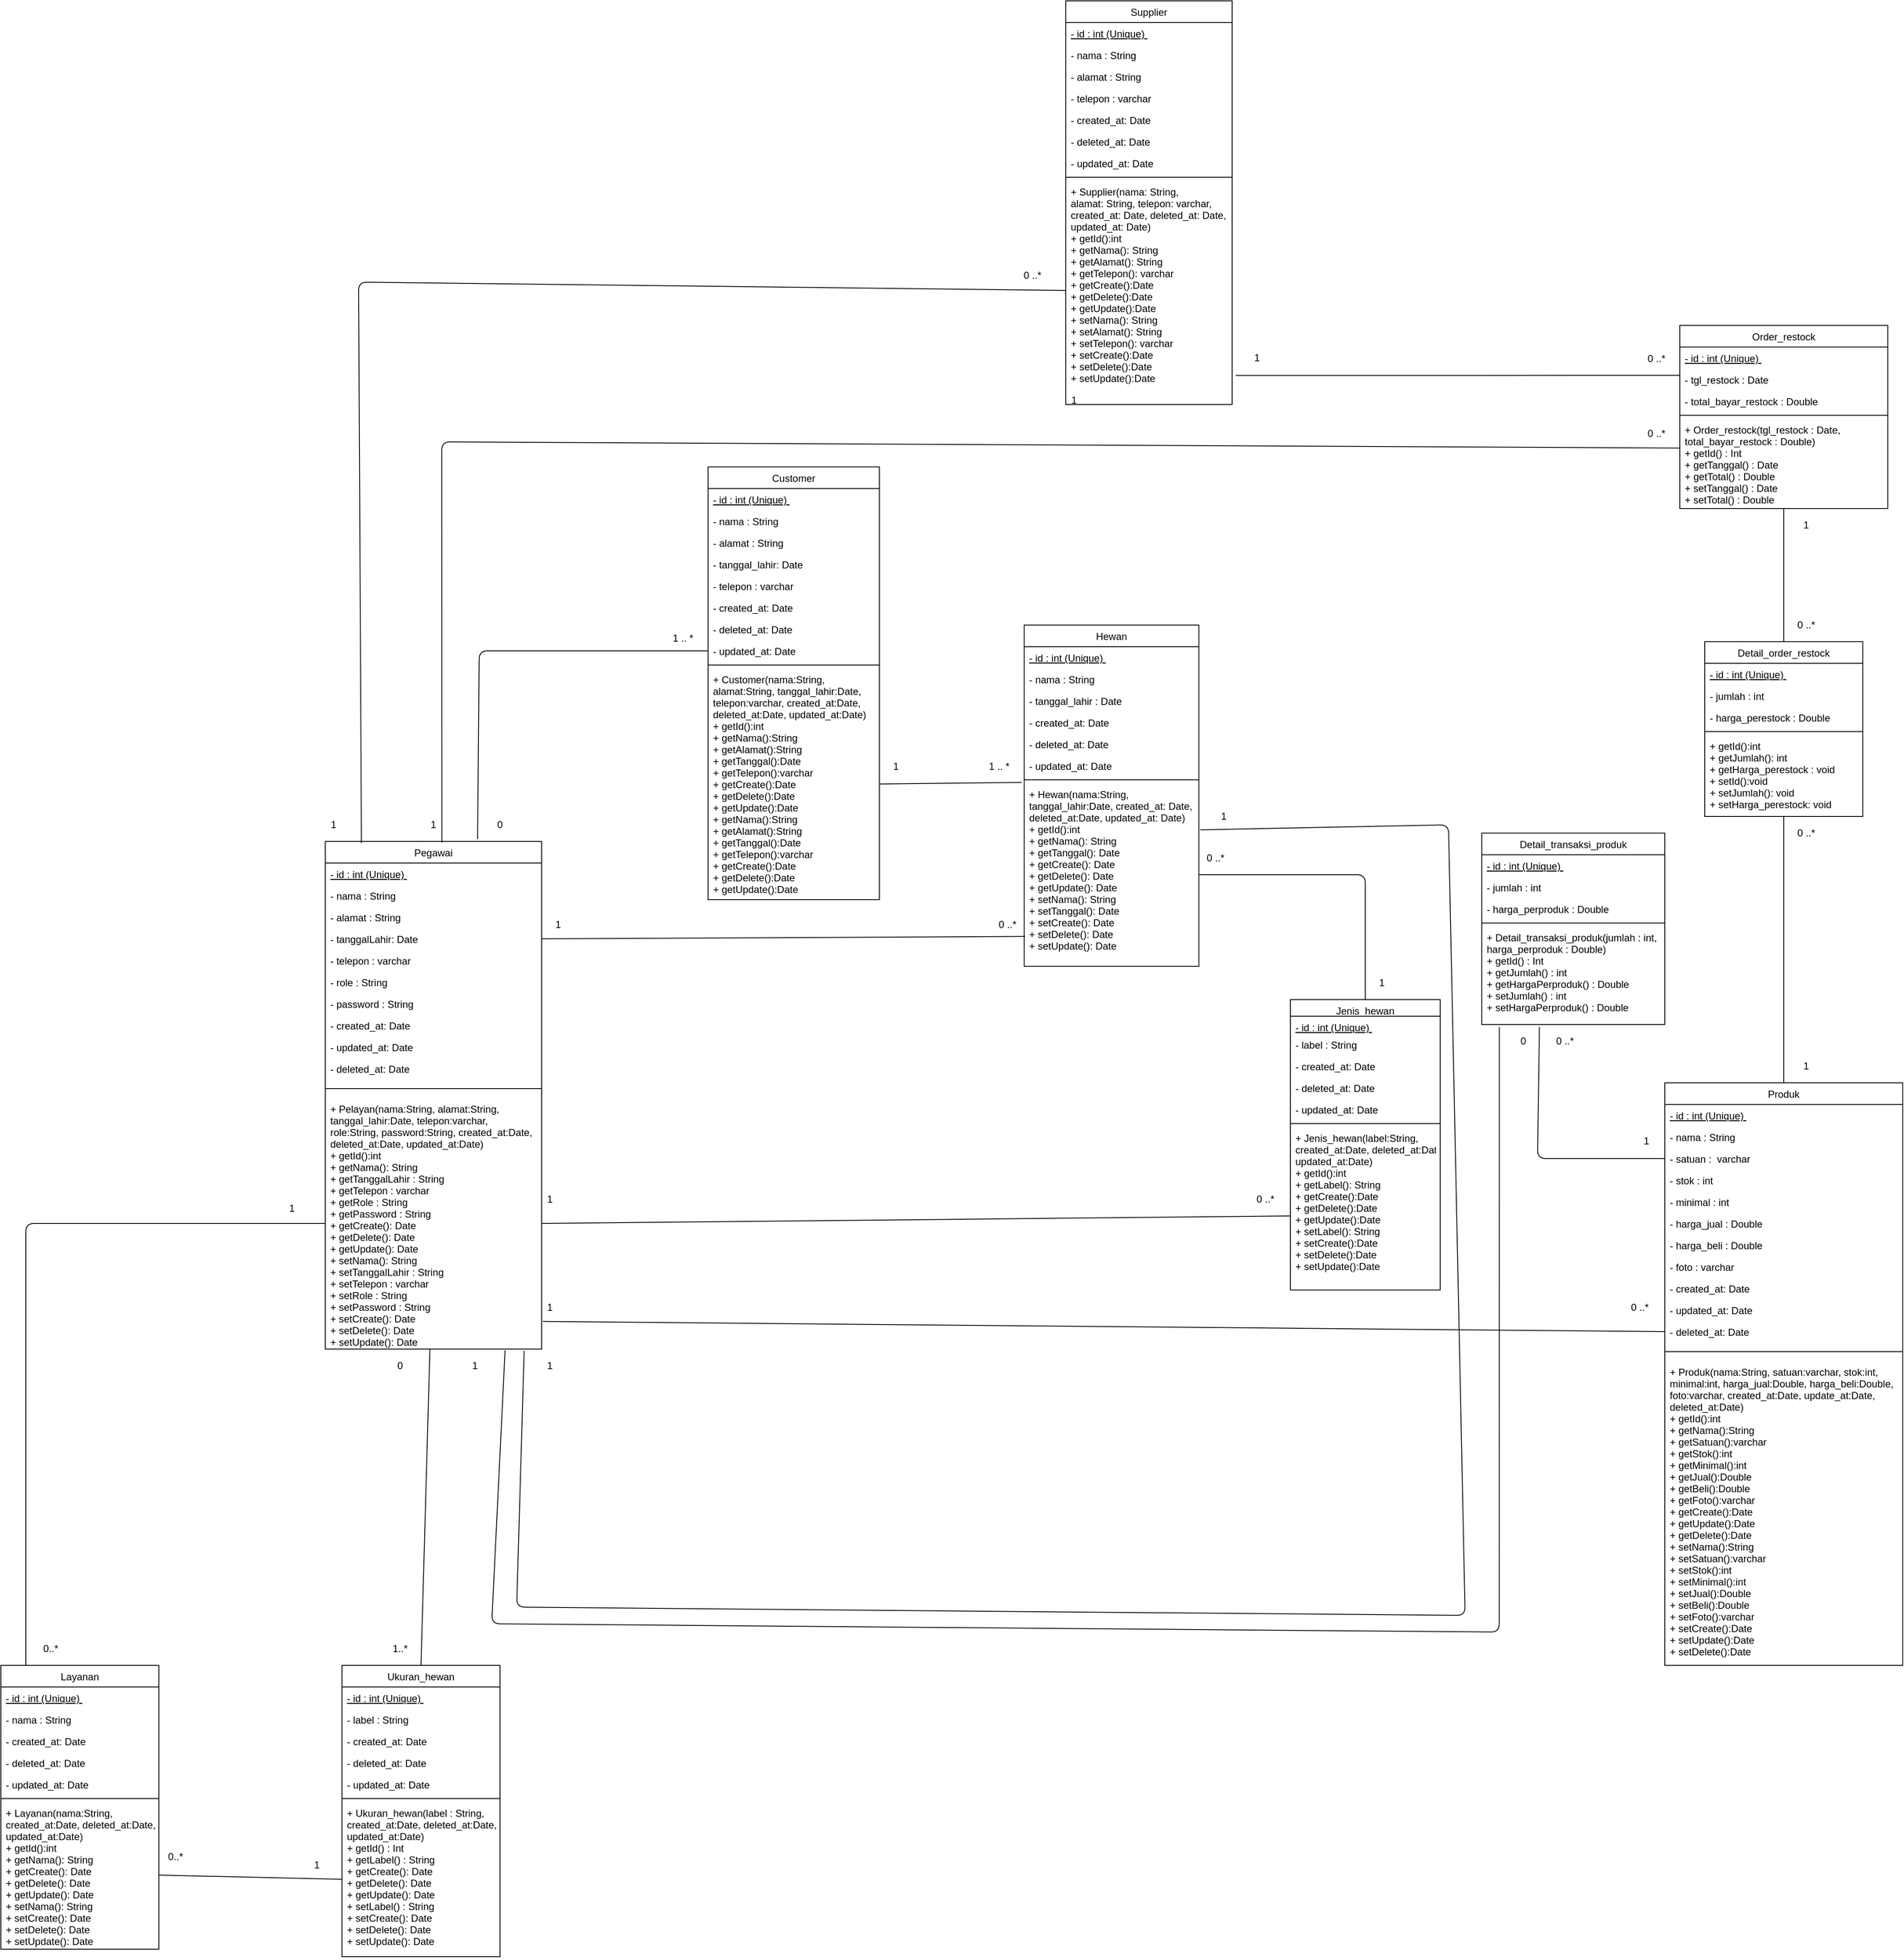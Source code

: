 <mxfile version="12.7.6" type="github">
  <diagram id="C5RBs43oDa-KdzZeNtuy" name="Page-1">
    <mxGraphModel dx="898" dy="1714" grid="1" gridSize="10" guides="1" tooltips="1" connect="1" arrows="1" fold="1" page="1" pageScale="1" pageWidth="827" pageHeight="1169" math="0" shadow="0">
      <root>
        <mxCell id="WIyWlLk6GJQsqaUBKTNV-0" />
        <mxCell id="WIyWlLk6GJQsqaUBKTNV-1" parent="WIyWlLk6GJQsqaUBKTNV-0" />
        <mxCell id="zkfFHV4jXpPFQw0GAbJ--0" value="Pegawai&#xa;" style="swimlane;fontStyle=0;align=center;verticalAlign=top;childLayout=stackLayout;horizontal=1;startSize=26;horizontalStack=0;resizeParent=1;resizeLast=0;collapsible=1;marginBottom=0;rounded=0;shadow=0;strokeWidth=1;" parent="WIyWlLk6GJQsqaUBKTNV-1" vertex="1">
          <mxGeometry x="480" y="710" width="260" height="610" as="geometry">
            <mxRectangle x="230" y="140" width="160" height="26" as="alternateBounds" />
          </mxGeometry>
        </mxCell>
        <mxCell id="zkfFHV4jXpPFQw0GAbJ--1" value="- id : int (Unique) " style="text;align=left;verticalAlign=top;spacingLeft=4;spacingRight=4;overflow=hidden;rotatable=0;points=[[0,0.5],[1,0.5]];portConstraint=eastwest;fontStyle=4" parent="zkfFHV4jXpPFQw0GAbJ--0" vertex="1">
          <mxGeometry y="26" width="260" height="26" as="geometry" />
        </mxCell>
        <mxCell id="zkfFHV4jXpPFQw0GAbJ--2" value="- nama : String" style="text;align=left;verticalAlign=top;spacingLeft=4;spacingRight=4;overflow=hidden;rotatable=0;points=[[0,0.5],[1,0.5]];portConstraint=eastwest;rounded=0;shadow=0;html=0;" parent="zkfFHV4jXpPFQw0GAbJ--0" vertex="1">
          <mxGeometry y="52" width="260" height="26" as="geometry" />
        </mxCell>
        <mxCell id="zkfFHV4jXpPFQw0GAbJ--3" value="- alamat : String" style="text;align=left;verticalAlign=top;spacingLeft=4;spacingRight=4;overflow=hidden;rotatable=0;points=[[0,0.5],[1,0.5]];portConstraint=eastwest;rounded=0;shadow=0;html=0;" parent="zkfFHV4jXpPFQw0GAbJ--0" vertex="1">
          <mxGeometry y="78" width="260" height="26" as="geometry" />
        </mxCell>
        <mxCell id="E099SmxBWCzWfYdkTZZY-13" value="- tanggalLahir: Date" style="text;align=left;verticalAlign=top;spacingLeft=4;spacingRight=4;overflow=hidden;rotatable=0;points=[[0,0.5],[1,0.5]];portConstraint=eastwest;rounded=0;shadow=0;html=0;" parent="zkfFHV4jXpPFQw0GAbJ--0" vertex="1">
          <mxGeometry y="104" width="260" height="26" as="geometry" />
        </mxCell>
        <mxCell id="SB3SQa9H5zxWh-txAYdT-1" value="- telepon : varchar" style="text;align=left;verticalAlign=top;spacingLeft=4;spacingRight=4;overflow=hidden;rotatable=0;points=[[0,0.5],[1,0.5]];portConstraint=eastwest;rounded=0;shadow=0;html=0;" parent="zkfFHV4jXpPFQw0GAbJ--0" vertex="1">
          <mxGeometry y="130" width="260" height="26" as="geometry" />
        </mxCell>
        <mxCell id="E099SmxBWCzWfYdkTZZY-17" value="- role : String" style="text;align=left;verticalAlign=top;spacingLeft=4;spacingRight=4;overflow=hidden;rotatable=0;points=[[0,0.5],[1,0.5]];portConstraint=eastwest;rounded=0;shadow=0;html=0;" parent="zkfFHV4jXpPFQw0GAbJ--0" vertex="1">
          <mxGeometry y="156" width="260" height="26" as="geometry" />
        </mxCell>
        <mxCell id="E099SmxBWCzWfYdkTZZY-22" value="- password : String" style="text;align=left;verticalAlign=top;spacingLeft=4;spacingRight=4;overflow=hidden;rotatable=0;points=[[0,0.5],[1,0.5]];portConstraint=eastwest;rounded=0;shadow=0;html=0;" parent="zkfFHV4jXpPFQw0GAbJ--0" vertex="1">
          <mxGeometry y="182" width="260" height="26" as="geometry" />
        </mxCell>
        <mxCell id="E099SmxBWCzWfYdkTZZY-21" value="- created_at: Date" style="text;align=left;verticalAlign=top;spacingLeft=4;spacingRight=4;overflow=hidden;rotatable=0;points=[[0,0.5],[1,0.5]];portConstraint=eastwest;rounded=0;shadow=0;html=0;" parent="zkfFHV4jXpPFQw0GAbJ--0" vertex="1">
          <mxGeometry y="208" width="260" height="26" as="geometry" />
        </mxCell>
        <mxCell id="E099SmxBWCzWfYdkTZZY-23" value="- updated_at: Date" style="text;align=left;verticalAlign=top;spacingLeft=4;spacingRight=4;overflow=hidden;rotatable=0;points=[[0,0.5],[1,0.5]];portConstraint=eastwest;rounded=0;shadow=0;html=0;" parent="zkfFHV4jXpPFQw0GAbJ--0" vertex="1">
          <mxGeometry y="234" width="260" height="26" as="geometry" />
        </mxCell>
        <mxCell id="E099SmxBWCzWfYdkTZZY-24" value="- deleted_at: Date" style="text;align=left;verticalAlign=top;spacingLeft=4;spacingRight=4;overflow=hidden;rotatable=0;points=[[0,0.5],[1,0.5]];portConstraint=eastwest;rounded=0;shadow=0;html=0;" parent="zkfFHV4jXpPFQw0GAbJ--0" vertex="1">
          <mxGeometry y="260" width="260" height="26" as="geometry" />
        </mxCell>
        <mxCell id="zkfFHV4jXpPFQw0GAbJ--4" value="" style="line;html=1;strokeWidth=1;align=left;verticalAlign=middle;spacingTop=-1;spacingLeft=3;spacingRight=3;rotatable=0;labelPosition=right;points=[];portConstraint=eastwest;" parent="zkfFHV4jXpPFQw0GAbJ--0" vertex="1">
          <mxGeometry y="286" width="260" height="22" as="geometry" />
        </mxCell>
        <mxCell id="SB3SQa9H5zxWh-txAYdT-7" value="+ Pelayan(nama:String, alamat:String, &#xa;tanggal_lahir:Date, telepon:varchar, &#xa;role:String, password:String, created_at:Date,&#xa;deleted_at:Date, updated_at:Date)&#xa;+ getId():int&#xa;+ getNama(): String&#xa;+ getTanggalLahir : String&#xa;+ getTelepon : varchar&#xa;+ getRole : String&#xa;+ getPassword : String&#xa;+ getCreate(): Date&#xa;+ getDelete(): Date&#xa;+ getUpdate(): Date&#xa;+ setNama(): String&#xa;+ setTanggalLahir : String&#xa;+ setTelepon : varchar&#xa;+ setRole : String&#xa;+ setPassword : String&#xa;+ setCreate(): Date&#xa;+ setDelete(): Date&#xa;+ setUpdate(): Date" style="text;align=left;verticalAlign=top;spacingLeft=4;spacingRight=4;overflow=hidden;rotatable=0;points=[[0,0.5],[1,0.5]];portConstraint=eastwest;" parent="zkfFHV4jXpPFQw0GAbJ--0" vertex="1">
          <mxGeometry y="308" width="260" height="302" as="geometry" />
        </mxCell>
        <mxCell id="zkfFHV4jXpPFQw0GAbJ--17" value="Customer" style="swimlane;fontStyle=0;align=center;verticalAlign=top;childLayout=stackLayout;horizontal=1;startSize=26;horizontalStack=0;resizeParent=1;resizeLast=0;collapsible=1;marginBottom=0;rounded=0;shadow=0;strokeWidth=1;" parent="WIyWlLk6GJQsqaUBKTNV-1" vertex="1">
          <mxGeometry x="940" y="260" width="206" height="520" as="geometry">
            <mxRectangle x="550" y="140" width="160" height="26" as="alternateBounds" />
          </mxGeometry>
        </mxCell>
        <mxCell id="zkfFHV4jXpPFQw0GAbJ--18" value="- id : int (Unique) " style="text;align=left;verticalAlign=top;spacingLeft=4;spacingRight=4;overflow=hidden;rotatable=0;points=[[0,0.5],[1,0.5]];portConstraint=eastwest;fontStyle=4" parent="zkfFHV4jXpPFQw0GAbJ--17" vertex="1">
          <mxGeometry y="26" width="206" height="26" as="geometry" />
        </mxCell>
        <mxCell id="zkfFHV4jXpPFQw0GAbJ--19" value="- nama : String" style="text;align=left;verticalAlign=top;spacingLeft=4;spacingRight=4;overflow=hidden;rotatable=0;points=[[0,0.5],[1,0.5]];portConstraint=eastwest;rounded=0;shadow=0;html=0;" parent="zkfFHV4jXpPFQw0GAbJ--17" vertex="1">
          <mxGeometry y="52" width="206" height="26" as="geometry" />
        </mxCell>
        <mxCell id="zkfFHV4jXpPFQw0GAbJ--20" value="- alamat : String" style="text;align=left;verticalAlign=top;spacingLeft=4;spacingRight=4;overflow=hidden;rotatable=0;points=[[0,0.5],[1,0.5]];portConstraint=eastwest;rounded=0;shadow=0;html=0;" parent="zkfFHV4jXpPFQw0GAbJ--17" vertex="1">
          <mxGeometry y="78" width="206" height="26" as="geometry" />
        </mxCell>
        <mxCell id="zkfFHV4jXpPFQw0GAbJ--21" value="- tanggal_lahir: Date" style="text;align=left;verticalAlign=top;spacingLeft=4;spacingRight=4;overflow=hidden;rotatable=0;points=[[0,0.5],[1,0.5]];portConstraint=eastwest;rounded=0;shadow=0;html=0;" parent="zkfFHV4jXpPFQw0GAbJ--17" vertex="1">
          <mxGeometry y="104" width="206" height="26" as="geometry" />
        </mxCell>
        <mxCell id="zkfFHV4jXpPFQw0GAbJ--22" value="- telepon : varchar" style="text;align=left;verticalAlign=top;spacingLeft=4;spacingRight=4;overflow=hidden;rotatable=0;points=[[0,0.5],[1,0.5]];portConstraint=eastwest;rounded=0;shadow=0;html=0;" parent="zkfFHV4jXpPFQw0GAbJ--17" vertex="1">
          <mxGeometry y="130" width="206" height="26" as="geometry" />
        </mxCell>
        <mxCell id="E099SmxBWCzWfYdkTZZY-26" value="- created_at: Date" style="text;align=left;verticalAlign=top;spacingLeft=4;spacingRight=4;overflow=hidden;rotatable=0;points=[[0,0.5],[1,0.5]];portConstraint=eastwest;rounded=0;shadow=0;html=0;" parent="zkfFHV4jXpPFQw0GAbJ--17" vertex="1">
          <mxGeometry y="156" width="206" height="26" as="geometry" />
        </mxCell>
        <mxCell id="E099SmxBWCzWfYdkTZZY-28" value="- deleted_at: Date" style="text;align=left;verticalAlign=top;spacingLeft=4;spacingRight=4;overflow=hidden;rotatable=0;points=[[0,0.5],[1,0.5]];portConstraint=eastwest;rounded=0;shadow=0;html=0;" parent="zkfFHV4jXpPFQw0GAbJ--17" vertex="1">
          <mxGeometry y="182" width="206" height="26" as="geometry" />
        </mxCell>
        <mxCell id="E099SmxBWCzWfYdkTZZY-27" value="- updated_at: Date" style="text;align=left;verticalAlign=top;spacingLeft=4;spacingRight=4;overflow=hidden;rotatable=0;points=[[0,0.5],[1,0.5]];portConstraint=eastwest;rounded=0;shadow=0;html=0;" parent="zkfFHV4jXpPFQw0GAbJ--17" vertex="1">
          <mxGeometry y="208" width="206" height="26" as="geometry" />
        </mxCell>
        <mxCell id="zkfFHV4jXpPFQw0GAbJ--23" value="" style="line;html=1;strokeWidth=1;align=left;verticalAlign=middle;spacingTop=-1;spacingLeft=3;spacingRight=3;rotatable=0;labelPosition=right;points=[];portConstraint=eastwest;" parent="zkfFHV4jXpPFQw0GAbJ--17" vertex="1">
          <mxGeometry y="234" width="206" height="8" as="geometry" />
        </mxCell>
        <mxCell id="SB3SQa9H5zxWh-txAYdT-30" value="+ Customer(nama:String,&#xa;alamat:String, tanggal_lahir:Date,&#xa;telepon:varchar, created_at:Date,&#xa;deleted_at:Date, updated_at:Date)&#xa;+ getId():int&#xa;+ getNama():String&#xa;+ getAlamat():String&#xa;+ getTanggal():Date&#xa;+ getTelepon():varchar&#xa;+ getCreate():Date&#xa;+ getDelete():Date&#xa;+ getUpdate():Date&#xa;+ getNama():String&#xa;+ getAlamat():String&#xa;+ getTanggal():Date&#xa;+ getTelepon():varchar&#xa;+ getCreate():Date&#xa;+ getDelete():Date&#xa;+ getUpdate():Date" style="text;align=left;verticalAlign=top;spacingLeft=4;spacingRight=4;overflow=hidden;rotatable=0;points=[[0,0.5],[1,0.5]];portConstraint=eastwest;" parent="zkfFHV4jXpPFQw0GAbJ--17" vertex="1">
          <mxGeometry y="242" width="206" height="278" as="geometry" />
        </mxCell>
        <mxCell id="Goq9sD9bcq7JDyeDi0AE-0" value="Supplier" style="swimlane;fontStyle=0;align=center;verticalAlign=top;childLayout=stackLayout;horizontal=1;startSize=26;horizontalStack=0;resizeParent=1;resizeLast=0;collapsible=1;marginBottom=0;rounded=0;shadow=0;strokeWidth=1;" parent="WIyWlLk6GJQsqaUBKTNV-1" vertex="1">
          <mxGeometry x="1370" y="-300" width="200" height="485" as="geometry">
            <mxRectangle x="550" y="140" width="160" height="26" as="alternateBounds" />
          </mxGeometry>
        </mxCell>
        <mxCell id="Goq9sD9bcq7JDyeDi0AE-1" value="- id : int (Unique) " style="text;align=left;verticalAlign=top;spacingLeft=4;spacingRight=4;overflow=hidden;rotatable=0;points=[[0,0.5],[1,0.5]];portConstraint=eastwest;fontStyle=4" parent="Goq9sD9bcq7JDyeDi0AE-0" vertex="1">
          <mxGeometry y="26" width="200" height="26" as="geometry" />
        </mxCell>
        <mxCell id="Goq9sD9bcq7JDyeDi0AE-2" value="- nama : String" style="text;align=left;verticalAlign=top;spacingLeft=4;spacingRight=4;overflow=hidden;rotatable=0;points=[[0,0.5],[1,0.5]];portConstraint=eastwest;rounded=0;shadow=0;html=0;" parent="Goq9sD9bcq7JDyeDi0AE-0" vertex="1">
          <mxGeometry y="52" width="200" height="26" as="geometry" />
        </mxCell>
        <mxCell id="Goq9sD9bcq7JDyeDi0AE-3" value="- alamat : String" style="text;align=left;verticalAlign=top;spacingLeft=4;spacingRight=4;overflow=hidden;rotatable=0;points=[[0,0.5],[1,0.5]];portConstraint=eastwest;rounded=0;shadow=0;html=0;" parent="Goq9sD9bcq7JDyeDi0AE-0" vertex="1">
          <mxGeometry y="78" width="200" height="26" as="geometry" />
        </mxCell>
        <mxCell id="Goq9sD9bcq7JDyeDi0AE-4" value="- telepon : varchar" style="text;align=left;verticalAlign=top;spacingLeft=4;spacingRight=4;overflow=hidden;rotatable=0;points=[[0,0.5],[1,0.5]];portConstraint=eastwest;rounded=0;shadow=0;html=0;" parent="Goq9sD9bcq7JDyeDi0AE-0" vertex="1">
          <mxGeometry y="104" width="200" height="26" as="geometry" />
        </mxCell>
        <mxCell id="Goq9sD9bcq7JDyeDi0AE-5" value="- created_at: Date" style="text;align=left;verticalAlign=top;spacingLeft=4;spacingRight=4;overflow=hidden;rotatable=0;points=[[0,0.5],[1,0.5]];portConstraint=eastwest;rounded=0;shadow=0;html=0;" parent="Goq9sD9bcq7JDyeDi0AE-0" vertex="1">
          <mxGeometry y="130" width="200" height="26" as="geometry" />
        </mxCell>
        <mxCell id="Goq9sD9bcq7JDyeDi0AE-7" value="- deleted_at: Date" style="text;align=left;verticalAlign=top;spacingLeft=4;spacingRight=4;overflow=hidden;rotatable=0;points=[[0,0.5],[1,0.5]];portConstraint=eastwest;rounded=0;shadow=0;html=0;" parent="Goq9sD9bcq7JDyeDi0AE-0" vertex="1">
          <mxGeometry y="156" width="200" height="26" as="geometry" />
        </mxCell>
        <mxCell id="Goq9sD9bcq7JDyeDi0AE-21" value="- updated_at: Date" style="text;align=left;verticalAlign=top;spacingLeft=4;spacingRight=4;overflow=hidden;rotatable=0;points=[[0,0.5],[1,0.5]];portConstraint=eastwest;rounded=0;shadow=0;html=0;" parent="Goq9sD9bcq7JDyeDi0AE-0" vertex="1">
          <mxGeometry y="182" width="200" height="26" as="geometry" />
        </mxCell>
        <mxCell id="Goq9sD9bcq7JDyeDi0AE-9" value="" style="line;html=1;strokeWidth=1;align=left;verticalAlign=middle;spacingTop=-1;spacingLeft=3;spacingRight=3;rotatable=0;labelPosition=right;points=[];portConstraint=eastwest;" parent="Goq9sD9bcq7JDyeDi0AE-0" vertex="1">
          <mxGeometry y="208" width="200" height="8" as="geometry" />
        </mxCell>
        <mxCell id="Goq9sD9bcq7JDyeDi0AE-10" value="+ Supplier(nama: String, &#xa;alamat: String, telepon: varchar,&#xa;created_at: Date, deleted_at: Date,&#xa;updated_at: Date)&#xa;+ getId():int&#xa;+ getNama(): String&#xa;+ getAlamat(): String&#xa;+ getTelepon(): varchar&#xa;+ getCreate():Date&#xa;+ getDelete():Date&#xa;+ getUpdate():Date&#xa;+ setNama(): String&#xa;+ setAlamat(): String&#xa;+ setTelepon(): varchar&#xa;+ setCreate():Date&#xa;+ setDelete():Date&#xa;+ setUpdate():Date" style="text;align=left;verticalAlign=top;spacingLeft=4;spacingRight=4;overflow=hidden;rotatable=0;points=[[0,0.5],[1,0.5]];portConstraint=eastwest;" parent="Goq9sD9bcq7JDyeDi0AE-0" vertex="1">
          <mxGeometry y="216" width="200" height="264" as="geometry" />
        </mxCell>
        <mxCell id="Goq9sD9bcq7JDyeDi0AE-22" value="Detail_transaksi_produk" style="swimlane;fontStyle=0;align=center;verticalAlign=top;childLayout=stackLayout;horizontal=1;startSize=26;horizontalStack=0;resizeParent=1;resizeLast=0;collapsible=1;marginBottom=0;rounded=0;shadow=0;strokeWidth=1;" parent="WIyWlLk6GJQsqaUBKTNV-1" vertex="1">
          <mxGeometry x="1870" y="700" width="220" height="230" as="geometry">
            <mxRectangle x="550" y="140" width="160" height="26" as="alternateBounds" />
          </mxGeometry>
        </mxCell>
        <mxCell id="Goq9sD9bcq7JDyeDi0AE-23" value="- id : int (Unique) " style="text;align=left;verticalAlign=top;spacingLeft=4;spacingRight=4;overflow=hidden;rotatable=0;points=[[0,0.5],[1,0.5]];portConstraint=eastwest;fontStyle=4" parent="Goq9sD9bcq7JDyeDi0AE-22" vertex="1">
          <mxGeometry y="26" width="220" height="26" as="geometry" />
        </mxCell>
        <mxCell id="Goq9sD9bcq7JDyeDi0AE-24" value="- jumlah : int" style="text;align=left;verticalAlign=top;spacingLeft=4;spacingRight=4;overflow=hidden;rotatable=0;points=[[0,0.5],[1,0.5]];portConstraint=eastwest;rounded=0;shadow=0;html=0;" parent="Goq9sD9bcq7JDyeDi0AE-22" vertex="1">
          <mxGeometry y="52" width="220" height="26" as="geometry" />
        </mxCell>
        <mxCell id="Goq9sD9bcq7JDyeDi0AE-25" value="- harga_perproduk : Double" style="text;align=left;verticalAlign=top;spacingLeft=4;spacingRight=4;overflow=hidden;rotatable=0;points=[[0,0.5],[1,0.5]];portConstraint=eastwest;rounded=0;shadow=0;html=0;" parent="Goq9sD9bcq7JDyeDi0AE-22" vertex="1">
          <mxGeometry y="78" width="220" height="26" as="geometry" />
        </mxCell>
        <mxCell id="Goq9sD9bcq7JDyeDi0AE-30" value="" style="line;html=1;strokeWidth=1;align=left;verticalAlign=middle;spacingTop=-1;spacingLeft=3;spacingRight=3;rotatable=0;labelPosition=right;points=[];portConstraint=eastwest;" parent="Goq9sD9bcq7JDyeDi0AE-22" vertex="1">
          <mxGeometry y="104" width="220" height="8" as="geometry" />
        </mxCell>
        <mxCell id="Goq9sD9bcq7JDyeDi0AE-31" value="+ Detail_transaksi_produk(jumlah : int, &#xa;harga_perproduk : Double)&#xa;+ getId() : Int&#xa;+ getJumlah() : int&#xa;+ getHargaPerproduk() : Double&#xa;+ setJumlah() : int&#xa;+ setHargaPerproduk() : Double" style="text;align=left;verticalAlign=top;spacingLeft=4;spacingRight=4;overflow=hidden;rotatable=0;points=[[0,0.5],[1,0.5]];portConstraint=eastwest;" parent="Goq9sD9bcq7JDyeDi0AE-22" vertex="1">
          <mxGeometry y="112" width="220" height="118" as="geometry" />
        </mxCell>
        <mxCell id="Goq9sD9bcq7JDyeDi0AE-32" value="Order_restock" style="swimlane;fontStyle=0;align=center;verticalAlign=top;childLayout=stackLayout;horizontal=1;startSize=26;horizontalStack=0;resizeParent=1;resizeLast=0;collapsible=1;marginBottom=0;rounded=0;shadow=0;strokeWidth=1;" parent="WIyWlLk6GJQsqaUBKTNV-1" vertex="1">
          <mxGeometry x="2108" y="90" width="250" height="220" as="geometry">
            <mxRectangle x="550" y="140" width="160" height="26" as="alternateBounds" />
          </mxGeometry>
        </mxCell>
        <mxCell id="Goq9sD9bcq7JDyeDi0AE-33" value="- id : int (Unique) " style="text;align=left;verticalAlign=top;spacingLeft=4;spacingRight=4;overflow=hidden;rotatable=0;points=[[0,0.5],[1,0.5]];portConstraint=eastwest;fontStyle=4" parent="Goq9sD9bcq7JDyeDi0AE-32" vertex="1">
          <mxGeometry y="26" width="250" height="26" as="geometry" />
        </mxCell>
        <mxCell id="Goq9sD9bcq7JDyeDi0AE-34" value="- tgl_restock : Date" style="text;align=left;verticalAlign=top;spacingLeft=4;spacingRight=4;overflow=hidden;rotatable=0;points=[[0,0.5],[1,0.5]];portConstraint=eastwest;rounded=0;shadow=0;html=0;" parent="Goq9sD9bcq7JDyeDi0AE-32" vertex="1">
          <mxGeometry y="52" width="250" height="26" as="geometry" />
        </mxCell>
        <mxCell id="Goq9sD9bcq7JDyeDi0AE-35" value="- total_bayar_restock : Double" style="text;align=left;verticalAlign=top;spacingLeft=4;spacingRight=4;overflow=hidden;rotatable=0;points=[[0,0.5],[1,0.5]];portConstraint=eastwest;rounded=0;shadow=0;html=0;" parent="Goq9sD9bcq7JDyeDi0AE-32" vertex="1">
          <mxGeometry y="78" width="250" height="26" as="geometry" />
        </mxCell>
        <mxCell id="Goq9sD9bcq7JDyeDi0AE-36" value="" style="line;html=1;strokeWidth=1;align=left;verticalAlign=middle;spacingTop=-1;spacingLeft=3;spacingRight=3;rotatable=0;labelPosition=right;points=[];portConstraint=eastwest;" parent="Goq9sD9bcq7JDyeDi0AE-32" vertex="1">
          <mxGeometry y="104" width="250" height="8" as="geometry" />
        </mxCell>
        <mxCell id="Goq9sD9bcq7JDyeDi0AE-37" value="+ Order_restock(tgl_restock : Date, &#xa;total_bayar_restock : Double)&#xa;+ getId() : Int&#xa;+ getTanggal() : Date&#xa;+ getTotal() : Double&#xa;+ setTanggal() : Date&#xa;+ setTotal() : Double" style="text;align=left;verticalAlign=top;spacingLeft=4;spacingRight=4;overflow=hidden;rotatable=0;points=[[0,0.5],[1,0.5]];portConstraint=eastwest;" parent="Goq9sD9bcq7JDyeDi0AE-32" vertex="1">
          <mxGeometry y="112" width="250" height="108" as="geometry" />
        </mxCell>
        <mxCell id="Goq9sD9bcq7JDyeDi0AE-38" value="Detail_order_restock" style="swimlane;fontStyle=0;align=center;verticalAlign=top;childLayout=stackLayout;horizontal=1;startSize=26;horizontalStack=0;resizeParent=1;resizeLast=0;collapsible=1;marginBottom=0;rounded=0;shadow=0;strokeWidth=1;" parent="WIyWlLk6GJQsqaUBKTNV-1" vertex="1">
          <mxGeometry x="2138" y="470" width="190" height="210" as="geometry">
            <mxRectangle x="550" y="140" width="160" height="26" as="alternateBounds" />
          </mxGeometry>
        </mxCell>
        <mxCell id="Goq9sD9bcq7JDyeDi0AE-39" value="- id : int (Unique) " style="text;align=left;verticalAlign=top;spacingLeft=4;spacingRight=4;overflow=hidden;rotatable=0;points=[[0,0.5],[1,0.5]];portConstraint=eastwest;fontStyle=4" parent="Goq9sD9bcq7JDyeDi0AE-38" vertex="1">
          <mxGeometry y="26" width="190" height="26" as="geometry" />
        </mxCell>
        <mxCell id="Goq9sD9bcq7JDyeDi0AE-40" value="- jumlah : int" style="text;align=left;verticalAlign=top;spacingLeft=4;spacingRight=4;overflow=hidden;rotatable=0;points=[[0,0.5],[1,0.5]];portConstraint=eastwest;rounded=0;shadow=0;html=0;" parent="Goq9sD9bcq7JDyeDi0AE-38" vertex="1">
          <mxGeometry y="52" width="190" height="26" as="geometry" />
        </mxCell>
        <mxCell id="Goq9sD9bcq7JDyeDi0AE-41" value="- harga_perestock : Double" style="text;align=left;verticalAlign=top;spacingLeft=4;spacingRight=4;overflow=hidden;rotatable=0;points=[[0,0.5],[1,0.5]];portConstraint=eastwest;rounded=0;shadow=0;html=0;" parent="Goq9sD9bcq7JDyeDi0AE-38" vertex="1">
          <mxGeometry y="78" width="190" height="26" as="geometry" />
        </mxCell>
        <mxCell id="Goq9sD9bcq7JDyeDi0AE-42" value="" style="line;html=1;strokeWidth=1;align=left;verticalAlign=middle;spacingTop=-1;spacingLeft=3;spacingRight=3;rotatable=0;labelPosition=right;points=[];portConstraint=eastwest;" parent="Goq9sD9bcq7JDyeDi0AE-38" vertex="1">
          <mxGeometry y="104" width="190" height="8" as="geometry" />
        </mxCell>
        <mxCell id="K5saz3MD_7rm_Eniei-8-14" value="+ getId():int&#xa;+ getJumlah(): int&#xa;+ getHarga_perestock : void&#xa;+ setId():void&#xa;+ setJumlah(): void&#xa;+ setHarga_perestock: void" style="text;align=left;verticalAlign=top;spacingLeft=4;spacingRight=4;overflow=hidden;rotatable=0;points=[[0,0.5],[1,0.5]];portConstraint=eastwest;rounded=0;shadow=0;html=0;" parent="Goq9sD9bcq7JDyeDi0AE-38" vertex="1">
          <mxGeometry y="112" width="190" height="98" as="geometry" />
        </mxCell>
        <mxCell id="Goq9sD9bcq7JDyeDi0AE-44" value="Produk" style="swimlane;fontStyle=0;align=center;verticalAlign=top;childLayout=stackLayout;horizontal=1;startSize=26;horizontalStack=0;resizeParent=1;resizeLast=0;collapsible=1;marginBottom=0;rounded=0;shadow=0;strokeWidth=1;" parent="WIyWlLk6GJQsqaUBKTNV-1" vertex="1">
          <mxGeometry x="2090" y="1000" width="286" height="700" as="geometry">
            <mxRectangle x="230" y="140" width="160" height="26" as="alternateBounds" />
          </mxGeometry>
        </mxCell>
        <mxCell id="Goq9sD9bcq7JDyeDi0AE-45" value="- id : int (Unique) " style="text;align=left;verticalAlign=top;spacingLeft=4;spacingRight=4;overflow=hidden;rotatable=0;points=[[0,0.5],[1,0.5]];portConstraint=eastwest;fontStyle=4" parent="Goq9sD9bcq7JDyeDi0AE-44" vertex="1">
          <mxGeometry y="26" width="286" height="26" as="geometry" />
        </mxCell>
        <mxCell id="Goq9sD9bcq7JDyeDi0AE-46" value="- nama : String" style="text;align=left;verticalAlign=top;spacingLeft=4;spacingRight=4;overflow=hidden;rotatable=0;points=[[0,0.5],[1,0.5]];portConstraint=eastwest;rounded=0;shadow=0;html=0;" parent="Goq9sD9bcq7JDyeDi0AE-44" vertex="1">
          <mxGeometry y="52" width="286" height="26" as="geometry" />
        </mxCell>
        <mxCell id="Goq9sD9bcq7JDyeDi0AE-47" value="- satuan :  varchar" style="text;align=left;verticalAlign=top;spacingLeft=4;spacingRight=4;overflow=hidden;rotatable=0;points=[[0,0.5],[1,0.5]];portConstraint=eastwest;rounded=0;shadow=0;html=0;" parent="Goq9sD9bcq7JDyeDi0AE-44" vertex="1">
          <mxGeometry y="78" width="286" height="26" as="geometry" />
        </mxCell>
        <mxCell id="Goq9sD9bcq7JDyeDi0AE-48" value="- stok : int" style="text;align=left;verticalAlign=top;spacingLeft=4;spacingRight=4;overflow=hidden;rotatable=0;points=[[0,0.5],[1,0.5]];portConstraint=eastwest;rounded=0;shadow=0;html=0;" parent="Goq9sD9bcq7JDyeDi0AE-44" vertex="1">
          <mxGeometry y="104" width="286" height="26" as="geometry" />
        </mxCell>
        <mxCell id="Goq9sD9bcq7JDyeDi0AE-49" value="- minimal : int" style="text;align=left;verticalAlign=top;spacingLeft=4;spacingRight=4;overflow=hidden;rotatable=0;points=[[0,0.5],[1,0.5]];portConstraint=eastwest;rounded=0;shadow=0;html=0;" parent="Goq9sD9bcq7JDyeDi0AE-44" vertex="1">
          <mxGeometry y="130" width="286" height="26" as="geometry" />
        </mxCell>
        <mxCell id="Goq9sD9bcq7JDyeDi0AE-50" value="- harga_jual : Double" style="text;align=left;verticalAlign=top;spacingLeft=4;spacingRight=4;overflow=hidden;rotatable=0;points=[[0,0.5],[1,0.5]];portConstraint=eastwest;rounded=0;shadow=0;html=0;" parent="Goq9sD9bcq7JDyeDi0AE-44" vertex="1">
          <mxGeometry y="156" width="286" height="26" as="geometry" />
        </mxCell>
        <mxCell id="Goq9sD9bcq7JDyeDi0AE-51" value="- harga_beli : Double" style="text;align=left;verticalAlign=top;spacingLeft=4;spacingRight=4;overflow=hidden;rotatable=0;points=[[0,0.5],[1,0.5]];portConstraint=eastwest;rounded=0;shadow=0;html=0;" parent="Goq9sD9bcq7JDyeDi0AE-44" vertex="1">
          <mxGeometry y="182" width="286" height="26" as="geometry" />
        </mxCell>
        <mxCell id="Goq9sD9bcq7JDyeDi0AE-61" value="- foto : varchar" style="text;align=left;verticalAlign=top;spacingLeft=4;spacingRight=4;overflow=hidden;rotatable=0;points=[[0,0.5],[1,0.5]];portConstraint=eastwest;rounded=0;shadow=0;html=0;" parent="Goq9sD9bcq7JDyeDi0AE-44" vertex="1">
          <mxGeometry y="208" width="286" height="26" as="geometry" />
        </mxCell>
        <mxCell id="Goq9sD9bcq7JDyeDi0AE-52" value="- created_at: Date" style="text;align=left;verticalAlign=top;spacingLeft=4;spacingRight=4;overflow=hidden;rotatable=0;points=[[0,0.5],[1,0.5]];portConstraint=eastwest;rounded=0;shadow=0;html=0;" parent="Goq9sD9bcq7JDyeDi0AE-44" vertex="1">
          <mxGeometry y="234" width="286" height="26" as="geometry" />
        </mxCell>
        <mxCell id="Goq9sD9bcq7JDyeDi0AE-53" value="- updated_at: Date" style="text;align=left;verticalAlign=top;spacingLeft=4;spacingRight=4;overflow=hidden;rotatable=0;points=[[0,0.5],[1,0.5]];portConstraint=eastwest;rounded=0;shadow=0;html=0;" parent="Goq9sD9bcq7JDyeDi0AE-44" vertex="1">
          <mxGeometry y="260" width="286" height="26" as="geometry" />
        </mxCell>
        <mxCell id="Goq9sD9bcq7JDyeDi0AE-54" value="- deleted_at: Date" style="text;align=left;verticalAlign=top;spacingLeft=4;spacingRight=4;overflow=hidden;rotatable=0;points=[[0,0.5],[1,0.5]];portConstraint=eastwest;rounded=0;shadow=0;html=0;" parent="Goq9sD9bcq7JDyeDi0AE-44" vertex="1">
          <mxGeometry y="286" width="286" height="26" as="geometry" />
        </mxCell>
        <mxCell id="Goq9sD9bcq7JDyeDi0AE-55" value="" style="line;html=1;strokeWidth=1;align=left;verticalAlign=middle;spacingTop=-1;spacingLeft=3;spacingRight=3;rotatable=0;labelPosition=right;points=[];portConstraint=eastwest;" parent="Goq9sD9bcq7JDyeDi0AE-44" vertex="1">
          <mxGeometry y="312" width="286" height="22" as="geometry" />
        </mxCell>
        <mxCell id="SB3SQa9H5zxWh-txAYdT-16" value="+ Produk(nama:String, satuan:varchar, stok:int,&#xa;minimal:int, harga_jual:Double, harga_beli:Double,&#xa;foto:varchar, created_at:Date, update_at:Date,&#xa;deleted_at:Date)&#xa;+ getId():int&#xa;+ getNama():String&#xa;+ getSatuan():varchar&#xa;+ getStok():int&#xa;+ getMinimal():int&#xa;+ getJual():Double&#xa;+ getBeli():Double&#xa;+ getFoto():varchar&#xa;+ getCreate():Date&#xa;+ getUpdate():Date&#xa;+ getDelete():Date&#xa;+ setNama():String&#xa;+ setSatuan():varchar&#xa;+ setStok():int&#xa;+ setMinimal():int&#xa;+ setJual():Double&#xa;+ setBeli():Double&#xa;+ setFoto():varchar&#xa;+ setCreate():Date&#xa;+ setUpdate():Date&#xa;+ setDelete():Date&#xa;" style="text;align=left;verticalAlign=top;spacingLeft=4;spacingRight=4;overflow=hidden;rotatable=0;points=[[0,0.5],[1,0.5]];portConstraint=eastwest;rounded=0;shadow=0;html=0;" parent="Goq9sD9bcq7JDyeDi0AE-44" vertex="1">
          <mxGeometry y="334" width="286" height="366" as="geometry" />
        </mxCell>
        <mxCell id="Goq9sD9bcq7JDyeDi0AE-62" value="Jenis_hewan" style="swimlane;fontStyle=0;align=center;verticalAlign=top;childLayout=stackLayout;horizontal=1;startSize=20;horizontalStack=0;resizeParent=1;resizeLast=0;collapsible=1;marginBottom=0;rounded=0;shadow=0;strokeWidth=1;" parent="WIyWlLk6GJQsqaUBKTNV-1" vertex="1">
          <mxGeometry x="1640" y="900" width="180" height="349" as="geometry">
            <mxRectangle x="550" y="140" width="160" height="26" as="alternateBounds" />
          </mxGeometry>
        </mxCell>
        <mxCell id="Goq9sD9bcq7JDyeDi0AE-63" value="- id : int (Unique) " style="text;align=left;verticalAlign=top;spacingLeft=4;spacingRight=4;overflow=hidden;rotatable=0;points=[[0,0.5],[1,0.5]];portConstraint=eastwest;fontStyle=4" parent="Goq9sD9bcq7JDyeDi0AE-62" vertex="1">
          <mxGeometry y="20" width="180" height="21" as="geometry" />
        </mxCell>
        <mxCell id="Goq9sD9bcq7JDyeDi0AE-64" value="- label : String" style="text;align=left;verticalAlign=top;spacingLeft=4;spacingRight=4;overflow=hidden;rotatable=0;points=[[0,0.5],[1,0.5]];portConstraint=eastwest;rounded=0;shadow=0;html=0;" parent="Goq9sD9bcq7JDyeDi0AE-62" vertex="1">
          <mxGeometry y="41" width="180" height="26" as="geometry" />
        </mxCell>
        <mxCell id="Goq9sD9bcq7JDyeDi0AE-67" value="- created_at: Date" style="text;align=left;verticalAlign=top;spacingLeft=4;spacingRight=4;overflow=hidden;rotatable=0;points=[[0,0.5],[1,0.5]];portConstraint=eastwest;rounded=0;shadow=0;html=0;" parent="Goq9sD9bcq7JDyeDi0AE-62" vertex="1">
          <mxGeometry y="67" width="180" height="26" as="geometry" />
        </mxCell>
        <mxCell id="Goq9sD9bcq7JDyeDi0AE-68" value="- deleted_at: Date" style="text;align=left;verticalAlign=top;spacingLeft=4;spacingRight=4;overflow=hidden;rotatable=0;points=[[0,0.5],[1,0.5]];portConstraint=eastwest;rounded=0;shadow=0;html=0;" parent="Goq9sD9bcq7JDyeDi0AE-62" vertex="1">
          <mxGeometry y="93" width="180" height="26" as="geometry" />
        </mxCell>
        <mxCell id="Goq9sD9bcq7JDyeDi0AE-69" value="- updated_at: Date" style="text;align=left;verticalAlign=top;spacingLeft=4;spacingRight=4;overflow=hidden;rotatable=0;points=[[0,0.5],[1,0.5]];portConstraint=eastwest;rounded=0;shadow=0;html=0;" parent="Goq9sD9bcq7JDyeDi0AE-62" vertex="1">
          <mxGeometry y="119" width="180" height="26" as="geometry" />
        </mxCell>
        <mxCell id="Goq9sD9bcq7JDyeDi0AE-70" value="" style="line;html=1;strokeWidth=1;align=left;verticalAlign=middle;spacingTop=-1;spacingLeft=3;spacingRight=3;rotatable=0;labelPosition=right;points=[];portConstraint=eastwest;" parent="Goq9sD9bcq7JDyeDi0AE-62" vertex="1">
          <mxGeometry y="145" width="180" height="8" as="geometry" />
        </mxCell>
        <mxCell id="Goq9sD9bcq7JDyeDi0AE-71" value="+ Jenis_hewan(label:String,&#xa;created_at:Date, deleted_at:Date,&#xa;updated_at:Date)&#xa;+ getId():int&#xa;+ getLabel(): String&#xa;+ getCreate():Date&#xa;+ getDelete():Date&#xa;+ getUpdate():Date&#xa;+ setLabel(): String&#xa;+ setCreate():Date&#xa;+ setDelete():Date&#xa;+ setUpdate():Date" style="text;align=left;verticalAlign=top;spacingLeft=4;spacingRight=4;overflow=hidden;rotatable=0;points=[[0,0.5],[1,0.5]];portConstraint=eastwest;" parent="Goq9sD9bcq7JDyeDi0AE-62" vertex="1">
          <mxGeometry y="153" width="180" height="196" as="geometry" />
        </mxCell>
        <mxCell id="Goq9sD9bcq7JDyeDi0AE-72" value="Hewan" style="swimlane;fontStyle=0;align=center;verticalAlign=top;childLayout=stackLayout;horizontal=1;startSize=26;horizontalStack=0;resizeParent=1;resizeLast=0;collapsible=1;marginBottom=0;rounded=0;shadow=0;strokeWidth=1;" parent="WIyWlLk6GJQsqaUBKTNV-1" vertex="1">
          <mxGeometry x="1320" y="450" width="210" height="410" as="geometry">
            <mxRectangle x="550" y="140" width="160" height="26" as="alternateBounds" />
          </mxGeometry>
        </mxCell>
        <mxCell id="Goq9sD9bcq7JDyeDi0AE-73" value="- id : int (Unique) " style="text;align=left;verticalAlign=top;spacingLeft=4;spacingRight=4;overflow=hidden;rotatable=0;points=[[0,0.5],[1,0.5]];portConstraint=eastwest;fontStyle=4" parent="Goq9sD9bcq7JDyeDi0AE-72" vertex="1">
          <mxGeometry y="26" width="210" height="26" as="geometry" />
        </mxCell>
        <mxCell id="Goq9sD9bcq7JDyeDi0AE-74" value="- nama : String" style="text;align=left;verticalAlign=top;spacingLeft=4;spacingRight=4;overflow=hidden;rotatable=0;points=[[0,0.5],[1,0.5]];portConstraint=eastwest;rounded=0;shadow=0;html=0;" parent="Goq9sD9bcq7JDyeDi0AE-72" vertex="1">
          <mxGeometry y="52" width="210" height="26" as="geometry" />
        </mxCell>
        <mxCell id="Goq9sD9bcq7JDyeDi0AE-80" value="- tanggal_lahir : Date" style="text;align=left;verticalAlign=top;spacingLeft=4;spacingRight=4;overflow=hidden;rotatable=0;points=[[0,0.5],[1,0.5]];portConstraint=eastwest;rounded=0;shadow=0;html=0;" parent="Goq9sD9bcq7JDyeDi0AE-72" vertex="1">
          <mxGeometry y="78" width="210" height="26" as="geometry" />
        </mxCell>
        <mxCell id="Goq9sD9bcq7JDyeDi0AE-75" value="- created_at: Date" style="text;align=left;verticalAlign=top;spacingLeft=4;spacingRight=4;overflow=hidden;rotatable=0;points=[[0,0.5],[1,0.5]];portConstraint=eastwest;rounded=0;shadow=0;html=0;" parent="Goq9sD9bcq7JDyeDi0AE-72" vertex="1">
          <mxGeometry y="104" width="210" height="26" as="geometry" />
        </mxCell>
        <mxCell id="Goq9sD9bcq7JDyeDi0AE-76" value="- deleted_at: Date" style="text;align=left;verticalAlign=top;spacingLeft=4;spacingRight=4;overflow=hidden;rotatable=0;points=[[0,0.5],[1,0.5]];portConstraint=eastwest;rounded=0;shadow=0;html=0;" parent="Goq9sD9bcq7JDyeDi0AE-72" vertex="1">
          <mxGeometry y="130" width="210" height="26" as="geometry" />
        </mxCell>
        <mxCell id="Goq9sD9bcq7JDyeDi0AE-77" value="- updated_at: Date" style="text;align=left;verticalAlign=top;spacingLeft=4;spacingRight=4;overflow=hidden;rotatable=0;points=[[0,0.5],[1,0.5]];portConstraint=eastwest;rounded=0;shadow=0;html=0;" parent="Goq9sD9bcq7JDyeDi0AE-72" vertex="1">
          <mxGeometry y="156" width="210" height="26" as="geometry" />
        </mxCell>
        <mxCell id="Goq9sD9bcq7JDyeDi0AE-78" value="" style="line;html=1;strokeWidth=1;align=left;verticalAlign=middle;spacingTop=-1;spacingLeft=3;spacingRight=3;rotatable=0;labelPosition=right;points=[];portConstraint=eastwest;" parent="Goq9sD9bcq7JDyeDi0AE-72" vertex="1">
          <mxGeometry y="182" width="210" height="8" as="geometry" />
        </mxCell>
        <mxCell id="Goq9sD9bcq7JDyeDi0AE-79" value="+ Hewan(nama:String,&#xa;tanggal_lahir:Date, created_at: Date, &#xa;deleted_at:Date, updated_at: Date)&#xa;+ getId():int&#xa;+ getNama(): String&#xa;+ getTanggal(): Date&#xa;+ getCreate(): Date&#xa;+ getDelete(): Date&#xa;+ getUpdate(): Date&#xa;+ setNama(): String&#xa;+ setTanggal(): Date&#xa;+ setCreate(): Date&#xa;+ setDelete(): Date&#xa;+ setUpdate(): Date" style="text;align=left;verticalAlign=top;spacingLeft=4;spacingRight=4;overflow=hidden;rotatable=0;points=[[0,0.5],[1,0.5]];portConstraint=eastwest;" parent="Goq9sD9bcq7JDyeDi0AE-72" vertex="1">
          <mxGeometry y="190" width="210" height="220" as="geometry" />
        </mxCell>
        <mxCell id="Goq9sD9bcq7JDyeDi0AE-81" value="Ukuran_hewan" style="swimlane;fontStyle=0;align=center;verticalAlign=top;childLayout=stackLayout;horizontal=1;startSize=26;horizontalStack=0;resizeParent=1;resizeLast=0;collapsible=1;marginBottom=0;rounded=0;shadow=0;strokeWidth=1;" parent="WIyWlLk6GJQsqaUBKTNV-1" vertex="1">
          <mxGeometry x="500" y="1700" width="190" height="350" as="geometry">
            <mxRectangle x="550" y="140" width="160" height="26" as="alternateBounds" />
          </mxGeometry>
        </mxCell>
        <mxCell id="Goq9sD9bcq7JDyeDi0AE-82" value="- id : int (Unique) " style="text;align=left;verticalAlign=top;spacingLeft=4;spacingRight=4;overflow=hidden;rotatable=0;points=[[0,0.5],[1,0.5]];portConstraint=eastwest;fontStyle=4" parent="Goq9sD9bcq7JDyeDi0AE-81" vertex="1">
          <mxGeometry y="26" width="190" height="26" as="geometry" />
        </mxCell>
        <mxCell id="Goq9sD9bcq7JDyeDi0AE-83" value="- label : String" style="text;align=left;verticalAlign=top;spacingLeft=4;spacingRight=4;overflow=hidden;rotatable=0;points=[[0,0.5],[1,0.5]];portConstraint=eastwest;rounded=0;shadow=0;html=0;" parent="Goq9sD9bcq7JDyeDi0AE-81" vertex="1">
          <mxGeometry y="52" width="190" height="26" as="geometry" />
        </mxCell>
        <mxCell id="Goq9sD9bcq7JDyeDi0AE-84" value="- created_at: Date" style="text;align=left;verticalAlign=top;spacingLeft=4;spacingRight=4;overflow=hidden;rotatable=0;points=[[0,0.5],[1,0.5]];portConstraint=eastwest;rounded=0;shadow=0;html=0;" parent="Goq9sD9bcq7JDyeDi0AE-81" vertex="1">
          <mxGeometry y="78" width="190" height="26" as="geometry" />
        </mxCell>
        <mxCell id="Goq9sD9bcq7JDyeDi0AE-85" value="- deleted_at: Date" style="text;align=left;verticalAlign=top;spacingLeft=4;spacingRight=4;overflow=hidden;rotatable=0;points=[[0,0.5],[1,0.5]];portConstraint=eastwest;rounded=0;shadow=0;html=0;" parent="Goq9sD9bcq7JDyeDi0AE-81" vertex="1">
          <mxGeometry y="104" width="190" height="26" as="geometry" />
        </mxCell>
        <mxCell id="Goq9sD9bcq7JDyeDi0AE-86" value="- updated_at: Date" style="text;align=left;verticalAlign=top;spacingLeft=4;spacingRight=4;overflow=hidden;rotatable=0;points=[[0,0.5],[1,0.5]];portConstraint=eastwest;rounded=0;shadow=0;html=0;" parent="Goq9sD9bcq7JDyeDi0AE-81" vertex="1">
          <mxGeometry y="130" width="190" height="26" as="geometry" />
        </mxCell>
        <mxCell id="Goq9sD9bcq7JDyeDi0AE-87" value="" style="line;html=1;strokeWidth=1;align=left;verticalAlign=middle;spacingTop=-1;spacingLeft=3;spacingRight=3;rotatable=0;labelPosition=right;points=[];portConstraint=eastwest;" parent="Goq9sD9bcq7JDyeDi0AE-81" vertex="1">
          <mxGeometry y="156" width="190" height="8" as="geometry" />
        </mxCell>
        <mxCell id="Goq9sD9bcq7JDyeDi0AE-88" value="+ Ukuran_hewan(label : String, &#xa;created_at:Date, deleted_at:Date, &#xa;updated_at:Date)&#xa;+ getId() : Int&#xa;+ getLabel() : String&#xa;+ getCreate(): Date&#xa;+ getDelete(): Date&#xa;+ getUpdate(): Date&#xa;+ setLabel() : String&#xa;+ setCreate(): Date&#xa;+ setDelete(): Date&#xa;+ setUpdate(): Date" style="text;align=left;verticalAlign=top;spacingLeft=4;spacingRight=4;overflow=hidden;rotatable=0;points=[[0,0.5],[1,0.5]];portConstraint=eastwest;" parent="Goq9sD9bcq7JDyeDi0AE-81" vertex="1">
          <mxGeometry y="164" width="190" height="186" as="geometry" />
        </mxCell>
        <mxCell id="Goq9sD9bcq7JDyeDi0AE-89" value="Layanan" style="swimlane;fontStyle=0;align=center;verticalAlign=top;childLayout=stackLayout;horizontal=1;startSize=26;horizontalStack=0;resizeParent=1;resizeLast=0;collapsible=1;marginBottom=0;rounded=0;shadow=0;strokeWidth=1;" parent="WIyWlLk6GJQsqaUBKTNV-1" vertex="1">
          <mxGeometry x="90" y="1700" width="190" height="341" as="geometry">
            <mxRectangle x="550" y="140" width="160" height="26" as="alternateBounds" />
          </mxGeometry>
        </mxCell>
        <mxCell id="Goq9sD9bcq7JDyeDi0AE-90" value="- id : int (Unique) " style="text;align=left;verticalAlign=top;spacingLeft=4;spacingRight=4;overflow=hidden;rotatable=0;points=[[0,0.5],[1,0.5]];portConstraint=eastwest;fontStyle=4" parent="Goq9sD9bcq7JDyeDi0AE-89" vertex="1">
          <mxGeometry y="26" width="190" height="26" as="geometry" />
        </mxCell>
        <mxCell id="Goq9sD9bcq7JDyeDi0AE-91" value="- nama : String" style="text;align=left;verticalAlign=top;spacingLeft=4;spacingRight=4;overflow=hidden;rotatable=0;points=[[0,0.5],[1,0.5]];portConstraint=eastwest;rounded=0;shadow=0;html=0;" parent="Goq9sD9bcq7JDyeDi0AE-89" vertex="1">
          <mxGeometry y="52" width="190" height="26" as="geometry" />
        </mxCell>
        <mxCell id="Goq9sD9bcq7JDyeDi0AE-92" value="- created_at: Date" style="text;align=left;verticalAlign=top;spacingLeft=4;spacingRight=4;overflow=hidden;rotatable=0;points=[[0,0.5],[1,0.5]];portConstraint=eastwest;rounded=0;shadow=0;html=0;" parent="Goq9sD9bcq7JDyeDi0AE-89" vertex="1">
          <mxGeometry y="78" width="190" height="26" as="geometry" />
        </mxCell>
        <mxCell id="Goq9sD9bcq7JDyeDi0AE-93" value="- deleted_at: Date" style="text;align=left;verticalAlign=top;spacingLeft=4;spacingRight=4;overflow=hidden;rotatable=0;points=[[0,0.5],[1,0.5]];portConstraint=eastwest;rounded=0;shadow=0;html=0;" parent="Goq9sD9bcq7JDyeDi0AE-89" vertex="1">
          <mxGeometry y="104" width="190" height="26" as="geometry" />
        </mxCell>
        <mxCell id="Goq9sD9bcq7JDyeDi0AE-94" value="- updated_at: Date" style="text;align=left;verticalAlign=top;spacingLeft=4;spacingRight=4;overflow=hidden;rotatable=0;points=[[0,0.5],[1,0.5]];portConstraint=eastwest;rounded=0;shadow=0;html=0;" parent="Goq9sD9bcq7JDyeDi0AE-89" vertex="1">
          <mxGeometry y="130" width="190" height="26" as="geometry" />
        </mxCell>
        <mxCell id="Goq9sD9bcq7JDyeDi0AE-95" value="" style="line;html=1;strokeWidth=1;align=left;verticalAlign=middle;spacingTop=-1;spacingLeft=3;spacingRight=3;rotatable=0;labelPosition=right;points=[];portConstraint=eastwest;" parent="Goq9sD9bcq7JDyeDi0AE-89" vertex="1">
          <mxGeometry y="156" width="190" height="8" as="geometry" />
        </mxCell>
        <mxCell id="SB3SQa9H5zxWh-txAYdT-17" value="+ Layanan(nama:String,&#xa;created_at:Date, deleted_at:Date,&#xa;updated_at:Date)&#xa;+ getId():int&#xa;+ getNama(): String&#xa;+ getCreate(): Date&#xa;+ getDelete(): Date&#xa;+ getUpdate(): Date&#xa;+ setNama(): String&#xa;+ setCreate(): Date&#xa;+ setDelete(): Date&#xa;+ setUpdate(): Date" style="text;align=left;verticalAlign=top;spacingLeft=4;spacingRight=4;overflow=hidden;rotatable=0;points=[[0,0.5],[1,0.5]];portConstraint=eastwest;rounded=0;shadow=0;html=0;" parent="Goq9sD9bcq7JDyeDi0AE-89" vertex="1">
          <mxGeometry y="164" width="190" height="176" as="geometry" />
        </mxCell>
        <mxCell id="6OwMPrBUUdOPJ1FGjgM1-4" value="" style="endArrow=none;html=1;exitX=0.5;exitY=0;exitDx=0;exitDy=0;entryX=0.5;entryY=1;entryDx=0;entryDy=0;" parent="WIyWlLk6GJQsqaUBKTNV-1" source="Goq9sD9bcq7JDyeDi0AE-38" target="Goq9sD9bcq7JDyeDi0AE-32" edge="1">
          <mxGeometry width="50" height="50" relative="1" as="geometry">
            <mxPoint x="1380" y="300" as="sourcePoint" />
            <mxPoint x="1430" y="250" as="targetPoint" />
            <Array as="points" />
          </mxGeometry>
        </mxCell>
        <mxCell id="6OwMPrBUUdOPJ1FGjgM1-5" value="" style="endArrow=none;html=1;entryX=0.5;entryY=0;entryDx=0;entryDy=0;" parent="WIyWlLk6GJQsqaUBKTNV-1" source="Goq9sD9bcq7JDyeDi0AE-38" target="Goq9sD9bcq7JDyeDi0AE-44" edge="1">
          <mxGeometry width="50" height="50" relative="1" as="geometry">
            <mxPoint x="1810" y="631" as="sourcePoint" />
            <mxPoint x="1810" y="651.711" as="targetPoint" />
          </mxGeometry>
        </mxCell>
        <mxCell id="PLOpfdjpRYdBb5AeIDw2-0" value="1" style="text;html=1;strokeColor=none;fillColor=none;align=center;verticalAlign=middle;whiteSpace=wrap;rounded=0;" parent="WIyWlLk6GJQsqaUBKTNV-1" vertex="1">
          <mxGeometry x="1360" y="170" width="40" height="20" as="geometry" />
        </mxCell>
        <mxCell id="FBeXgIlZP_32cSsOXn7i-10" value="" style="endArrow=none;html=1;exitX=1.021;exitY=0.887;exitDx=0;exitDy=0;exitPerimeter=0;" parent="WIyWlLk6GJQsqaUBKTNV-1" edge="1" source="Goq9sD9bcq7JDyeDi0AE-10">
          <mxGeometry width="50" height="50" relative="1" as="geometry">
            <mxPoint x="1570" y="140" as="sourcePoint" />
            <mxPoint x="2108" y="150" as="targetPoint" />
            <Array as="points" />
          </mxGeometry>
        </mxCell>
        <mxCell id="FBeXgIlZP_32cSsOXn7i-11" value="" style="endArrow=none;html=1;entryX=-0.002;entryY=0.327;entryDx=0;entryDy=0;entryPerimeter=0;exitX=0.539;exitY=0.002;exitDx=0;exitDy=0;exitPerimeter=0;" parent="WIyWlLk6GJQsqaUBKTNV-1" source="zkfFHV4jXpPFQw0GAbJ--0" target="Goq9sD9bcq7JDyeDi0AE-37" edge="1">
          <mxGeometry width="50" height="50" relative="1" as="geometry">
            <mxPoint x="610" y="708" as="sourcePoint" />
            <mxPoint x="770" y="220" as="targetPoint" />
            <Array as="points">
              <mxPoint x="620" y="230" />
            </Array>
          </mxGeometry>
        </mxCell>
        <mxCell id="FBeXgIlZP_32cSsOXn7i-13" value="" style="endArrow=none;html=1;exitX=0.167;exitY=0.003;exitDx=0;exitDy=0;exitPerimeter=0;entryX=0;entryY=0.5;entryDx=0;entryDy=0;" parent="WIyWlLk6GJQsqaUBKTNV-1" source="zkfFHV4jXpPFQw0GAbJ--0" edge="1" target="Goq9sD9bcq7JDyeDi0AE-10">
          <mxGeometry width="50" height="50" relative="1" as="geometry">
            <mxPoint x="510" y="650" as="sourcePoint" />
            <mxPoint x="1380" y="70" as="targetPoint" />
            <Array as="points">
              <mxPoint x="520" y="38" />
            </Array>
          </mxGeometry>
        </mxCell>
        <mxCell id="FBeXgIlZP_32cSsOXn7i-14" value="" style="endArrow=none;html=1;entryX=0;entryY=0.5;entryDx=0;entryDy=0;exitX=0.704;exitY=-0.005;exitDx=0;exitDy=0;exitPerimeter=0;" parent="WIyWlLk6GJQsqaUBKTNV-1" source="zkfFHV4jXpPFQw0GAbJ--0" target="E099SmxBWCzWfYdkTZZY-27" edge="1">
          <mxGeometry width="50" height="50" relative="1" as="geometry">
            <mxPoint x="660" y="650" as="sourcePoint" />
            <mxPoint x="700" y="600" as="targetPoint" />
            <Array as="points">
              <mxPoint x="665" y="481" />
            </Array>
          </mxGeometry>
        </mxCell>
        <mxCell id="FBeXgIlZP_32cSsOXn7i-15" value="" style="endArrow=none;html=1;entryX=0.315;entryY=1.024;entryDx=0;entryDy=0;entryPerimeter=0;exitX=0;exitY=0.5;exitDx=0;exitDy=0;" parent="WIyWlLk6GJQsqaUBKTNV-1" source="Goq9sD9bcq7JDyeDi0AE-47" target="Goq9sD9bcq7JDyeDi0AE-31" edge="1">
          <mxGeometry width="50" height="50" relative="1" as="geometry">
            <mxPoint x="1940" y="1070" as="sourcePoint" />
            <mxPoint x="1990" y="1020" as="targetPoint" />
            <Array as="points">
              <mxPoint x="1937" y="1091" />
            </Array>
          </mxGeometry>
        </mxCell>
        <mxCell id="FBeXgIlZP_32cSsOXn7i-17" value="" style="endArrow=none;html=1;entryX=0.5;entryY=0;entryDx=0;entryDy=0;exitX=1;exitY=0.5;exitDx=0;exitDy=0;" parent="WIyWlLk6GJQsqaUBKTNV-1" source="Goq9sD9bcq7JDyeDi0AE-79" target="Goq9sD9bcq7JDyeDi0AE-62" edge="1">
          <mxGeometry width="50" height="50" relative="1" as="geometry">
            <mxPoint x="1620" y="810" as="sourcePoint" />
            <mxPoint x="1670" y="760" as="targetPoint" />
            <Array as="points">
              <mxPoint x="1730" y="750" />
            </Array>
          </mxGeometry>
        </mxCell>
        <mxCell id="FBeXgIlZP_32cSsOXn7i-20" value="" style="endArrow=none;html=1;entryX=-0.014;entryY=-0.004;entryDx=0;entryDy=0;exitX=1;exitY=0.5;exitDx=0;exitDy=0;entryPerimeter=0;" parent="WIyWlLk6GJQsqaUBKTNV-1" source="SB3SQa9H5zxWh-txAYdT-30" target="Goq9sD9bcq7JDyeDi0AE-79" edge="1">
          <mxGeometry width="50" height="50" relative="1" as="geometry">
            <mxPoint x="1130" y="630" as="sourcePoint" />
            <mxPoint x="1180" y="580" as="targetPoint" />
          </mxGeometry>
        </mxCell>
        <mxCell id="FBeXgIlZP_32cSsOXn7i-21" value="" style="endArrow=none;html=1;entryX=0.005;entryY=0.837;entryDx=0;entryDy=0;entryPerimeter=0;exitX=1;exitY=0.5;exitDx=0;exitDy=0;" parent="WIyWlLk6GJQsqaUBKTNV-1" source="E099SmxBWCzWfYdkTZZY-13" target="Goq9sD9bcq7JDyeDi0AE-79" edge="1">
          <mxGeometry width="50" height="50" relative="1" as="geometry">
            <mxPoint x="720" y="820" as="sourcePoint" />
            <mxPoint x="790" y="810" as="targetPoint" />
          </mxGeometry>
        </mxCell>
        <mxCell id="FBeXgIlZP_32cSsOXn7i-24" value="" style="endArrow=none;html=1;entryX=0;entryY=0.5;entryDx=0;entryDy=0;exitX=1.005;exitY=0.89;exitDx=0;exitDy=0;exitPerimeter=0;" parent="WIyWlLk6GJQsqaUBKTNV-1" source="SB3SQa9H5zxWh-txAYdT-7" target="Goq9sD9bcq7JDyeDi0AE-54" edge="1">
          <mxGeometry width="50" height="50" relative="1" as="geometry">
            <mxPoint x="730" y="1340" as="sourcePoint" />
            <mxPoint x="780" y="1290" as="targetPoint" />
          </mxGeometry>
        </mxCell>
        <mxCell id="FBeXgIlZP_32cSsOXn7i-23" value="" style="endArrow=none;html=1;exitX=1;exitY=0.5;exitDx=0;exitDy=0;" parent="WIyWlLk6GJQsqaUBKTNV-1" source="SB3SQa9H5zxWh-txAYdT-7" edge="1">
          <mxGeometry width="50" height="50" relative="1" as="geometry">
            <mxPoint x="720" y="1200" as="sourcePoint" />
            <mxPoint x="1640" y="1160" as="targetPoint" />
          </mxGeometry>
        </mxCell>
        <mxCell id="FBeXgIlZP_32cSsOXn7i-25" value="" style="endArrow=none;html=1;entryX=0;entryY=0.5;entryDx=0;entryDy=0;" parent="WIyWlLk6GJQsqaUBKTNV-1" target="SB3SQa9H5zxWh-txAYdT-7" edge="1">
          <mxGeometry width="50" height="50" relative="1" as="geometry">
            <mxPoint x="120" y="1700" as="sourcePoint" />
            <mxPoint x="120" y="1160" as="targetPoint" />
            <Array as="points">
              <mxPoint x="120" y="1169" />
            </Array>
          </mxGeometry>
        </mxCell>
        <mxCell id="FBeXgIlZP_32cSsOXn7i-26" value="" style="endArrow=none;html=1;exitX=1;exitY=0.5;exitDx=0;exitDy=0;entryX=0;entryY=0.5;entryDx=0;entryDy=0;" parent="WIyWlLk6GJQsqaUBKTNV-1" source="SB3SQa9H5zxWh-txAYdT-17" target="Goq9sD9bcq7JDyeDi0AE-88" edge="1">
          <mxGeometry width="50" height="50" relative="1" as="geometry">
            <mxPoint x="280" y="1880" as="sourcePoint" />
            <mxPoint x="480" y="1952" as="targetPoint" />
          </mxGeometry>
        </mxCell>
        <mxCell id="FBeXgIlZP_32cSsOXn7i-27" value="" style="endArrow=none;html=1;exitX=0.5;exitY=0;exitDx=0;exitDy=0;" parent="WIyWlLk6GJQsqaUBKTNV-1" target="SB3SQa9H5zxWh-txAYdT-7" edge="1" source="Goq9sD9bcq7JDyeDi0AE-81">
          <mxGeometry width="50" height="50" relative="1" as="geometry">
            <mxPoint x="561" y="1680" as="sourcePoint" />
            <mxPoint x="570" y="1310" as="targetPoint" />
          </mxGeometry>
        </mxCell>
        <mxCell id="DPBzKG4vLQAK_QyLDJgV-0" value="" style="endArrow=none;html=1;entryX=0.831;entryY=1.005;entryDx=0;entryDy=0;entryPerimeter=0;exitX=0.096;exitY=1.025;exitDx=0;exitDy=0;exitPerimeter=0;" edge="1" parent="WIyWlLk6GJQsqaUBKTNV-1" source="Goq9sD9bcq7JDyeDi0AE-31" target="SB3SQa9H5zxWh-txAYdT-7">
          <mxGeometry width="50" height="50" relative="1" as="geometry">
            <mxPoint x="980" y="1450" as="sourcePoint" />
            <mxPoint x="1030" y="1400" as="targetPoint" />
            <Array as="points">
              <mxPoint x="1891" y="1660" />
              <mxPoint x="680" y="1650" />
            </Array>
          </mxGeometry>
        </mxCell>
        <mxCell id="DPBzKG4vLQAK_QyLDJgV-1" value="" style="endArrow=none;html=1;exitX=1.008;exitY=0.255;exitDx=0;exitDy=0;exitPerimeter=0;" edge="1" parent="WIyWlLk6GJQsqaUBKTNV-1" source="Goq9sD9bcq7JDyeDi0AE-79">
          <mxGeometry width="50" height="50" relative="1" as="geometry">
            <mxPoint x="630" y="1370" as="sourcePoint" />
            <mxPoint x="719" y="1322" as="targetPoint" />
            <Array as="points">
              <mxPoint x="1830" y="690" />
              <mxPoint x="1850" y="1640" />
              <mxPoint x="710" y="1630" />
            </Array>
          </mxGeometry>
        </mxCell>
        <mxCell id="DPBzKG4vLQAK_QyLDJgV-3" value="0..*" style="text;html=1;strokeColor=none;fillColor=none;align=center;verticalAlign=middle;whiteSpace=wrap;rounded=0;" vertex="1" parent="WIyWlLk6GJQsqaUBKTNV-1">
          <mxGeometry x="130" y="1670" width="40" height="20" as="geometry" />
        </mxCell>
        <mxCell id="DPBzKG4vLQAK_QyLDJgV-4" value="0..*" style="text;html=1;strokeColor=none;fillColor=none;align=center;verticalAlign=middle;whiteSpace=wrap;rounded=0;" vertex="1" parent="WIyWlLk6GJQsqaUBKTNV-1">
          <mxGeometry x="280" y="1920" width="40" height="20" as="geometry" />
        </mxCell>
        <mxCell id="DPBzKG4vLQAK_QyLDJgV-5" value="1" style="text;html=1;strokeColor=none;fillColor=none;align=center;verticalAlign=middle;whiteSpace=wrap;rounded=0;" vertex="1" parent="WIyWlLk6GJQsqaUBKTNV-1">
          <mxGeometry x="450" y="1930" width="40" height="20" as="geometry" />
        </mxCell>
        <mxCell id="DPBzKG4vLQAK_QyLDJgV-6" value="1..*" style="text;html=1;strokeColor=none;fillColor=none;align=center;verticalAlign=middle;whiteSpace=wrap;rounded=0;" vertex="1" parent="WIyWlLk6GJQsqaUBKTNV-1">
          <mxGeometry x="550" y="1670" width="40" height="20" as="geometry" />
        </mxCell>
        <mxCell id="DPBzKG4vLQAK_QyLDJgV-7" value="1" style="text;html=1;strokeColor=none;fillColor=none;align=center;verticalAlign=middle;whiteSpace=wrap;rounded=0;" vertex="1" parent="WIyWlLk6GJQsqaUBKTNV-1">
          <mxGeometry x="420" y="1141" width="40" height="20" as="geometry" />
        </mxCell>
        <mxCell id="DPBzKG4vLQAK_QyLDJgV-8" value="0" style="text;html=1;strokeColor=none;fillColor=none;align=center;verticalAlign=middle;whiteSpace=wrap;rounded=0;" vertex="1" parent="WIyWlLk6GJQsqaUBKTNV-1">
          <mxGeometry x="550" y="1330" width="40" height="20" as="geometry" />
        </mxCell>
        <mxCell id="DPBzKG4vLQAK_QyLDJgV-9" value="1" style="text;html=1;strokeColor=none;fillColor=none;align=center;verticalAlign=middle;whiteSpace=wrap;rounded=0;" vertex="1" parent="WIyWlLk6GJQsqaUBKTNV-1">
          <mxGeometry x="640" y="1330" width="40" height="20" as="geometry" />
        </mxCell>
        <mxCell id="DPBzKG4vLQAK_QyLDJgV-12" value="1" style="text;html=1;strokeColor=none;fillColor=none;align=center;verticalAlign=middle;whiteSpace=wrap;rounded=0;" vertex="1" parent="WIyWlLk6GJQsqaUBKTNV-1">
          <mxGeometry x="730" y="1330" width="40" height="20" as="geometry" />
        </mxCell>
        <mxCell id="DPBzKG4vLQAK_QyLDJgV-13" value="1" style="text;html=1;strokeColor=none;fillColor=none;align=center;verticalAlign=middle;whiteSpace=wrap;rounded=0;" vertex="1" parent="WIyWlLk6GJQsqaUBKTNV-1">
          <mxGeometry x="730" y="1260" width="40" height="20" as="geometry" />
        </mxCell>
        <mxCell id="DPBzKG4vLQAK_QyLDJgV-14" value="1" style="text;html=1;strokeColor=none;fillColor=none;align=center;verticalAlign=middle;whiteSpace=wrap;rounded=0;" vertex="1" parent="WIyWlLk6GJQsqaUBKTNV-1">
          <mxGeometry x="730" y="1130" width="40" height="20" as="geometry" />
        </mxCell>
        <mxCell id="DPBzKG4vLQAK_QyLDJgV-43" value="0" style="text;html=1;strokeColor=none;fillColor=none;align=center;verticalAlign=middle;whiteSpace=wrap;rounded=0;" vertex="1" parent="WIyWlLk6GJQsqaUBKTNV-1">
          <mxGeometry x="670" y="680" width="40" height="20" as="geometry" />
        </mxCell>
        <mxCell id="DPBzKG4vLQAK_QyLDJgV-44" value="1" style="text;html=1;strokeColor=none;fillColor=none;align=center;verticalAlign=middle;whiteSpace=wrap;rounded=0;" vertex="1" parent="WIyWlLk6GJQsqaUBKTNV-1">
          <mxGeometry x="590" y="680" width="40" height="20" as="geometry" />
        </mxCell>
        <mxCell id="DPBzKG4vLQAK_QyLDJgV-45" value="1" style="text;html=1;strokeColor=none;fillColor=none;align=center;verticalAlign=middle;whiteSpace=wrap;rounded=0;" vertex="1" parent="WIyWlLk6GJQsqaUBKTNV-1">
          <mxGeometry x="470" y="680" width="40" height="20" as="geometry" />
        </mxCell>
        <mxCell id="DPBzKG4vLQAK_QyLDJgV-46" value="1 .. *" style="text;html=1;strokeColor=none;fillColor=none;align=center;verticalAlign=middle;whiteSpace=wrap;rounded=0;" vertex="1" parent="WIyWlLk6GJQsqaUBKTNV-1">
          <mxGeometry x="890" y="456" width="40" height="20" as="geometry" />
        </mxCell>
        <mxCell id="DPBzKG4vLQAK_QyLDJgV-47" value="0 ..*" style="text;html=1;strokeColor=none;fillColor=none;align=center;verticalAlign=middle;whiteSpace=wrap;rounded=0;" vertex="1" parent="WIyWlLk6GJQsqaUBKTNV-1">
          <mxGeometry x="1310" y="20" width="40" height="20" as="geometry" />
        </mxCell>
        <mxCell id="DPBzKG4vLQAK_QyLDJgV-48" value="1" style="text;html=1;strokeColor=none;fillColor=none;align=center;verticalAlign=middle;whiteSpace=wrap;rounded=0;" vertex="1" parent="WIyWlLk6GJQsqaUBKTNV-1">
          <mxGeometry x="1580" y="119" width="40" height="20" as="geometry" />
        </mxCell>
        <mxCell id="DPBzKG4vLQAK_QyLDJgV-49" value="0 ..*" style="text;html=1;strokeColor=none;fillColor=none;align=center;verticalAlign=middle;whiteSpace=wrap;rounded=0;" vertex="1" parent="WIyWlLk6GJQsqaUBKTNV-1">
          <mxGeometry x="2060" y="120" width="40" height="20" as="geometry" />
        </mxCell>
        <mxCell id="DPBzKG4vLQAK_QyLDJgV-50" value="0 ..*" style="text;html=1;strokeColor=none;fillColor=none;align=center;verticalAlign=middle;whiteSpace=wrap;rounded=0;" vertex="1" parent="WIyWlLk6GJQsqaUBKTNV-1">
          <mxGeometry x="2060" y="210" width="40" height="20" as="geometry" />
        </mxCell>
        <mxCell id="DPBzKG4vLQAK_QyLDJgV-51" value="0 ..*" style="text;html=1;strokeColor=none;fillColor=none;align=center;verticalAlign=middle;whiteSpace=wrap;rounded=0;" vertex="1" parent="WIyWlLk6GJQsqaUBKTNV-1">
          <mxGeometry x="2240" y="440" width="40" height="20" as="geometry" />
        </mxCell>
        <mxCell id="DPBzKG4vLQAK_QyLDJgV-52" value="1" style="text;html=1;strokeColor=none;fillColor=none;align=center;verticalAlign=middle;whiteSpace=wrap;rounded=0;" vertex="1" parent="WIyWlLk6GJQsqaUBKTNV-1">
          <mxGeometry x="2240" y="320" width="40" height="20" as="geometry" />
        </mxCell>
        <mxCell id="DPBzKG4vLQAK_QyLDJgV-53" value="0 ..*" style="text;html=1;strokeColor=none;fillColor=none;align=center;verticalAlign=middle;whiteSpace=wrap;rounded=0;" vertex="1" parent="WIyWlLk6GJQsqaUBKTNV-1">
          <mxGeometry x="2240" y="690" width="40" height="20" as="geometry" />
        </mxCell>
        <mxCell id="DPBzKG4vLQAK_QyLDJgV-54" value="1" style="text;html=1;strokeColor=none;fillColor=none;align=center;verticalAlign=middle;whiteSpace=wrap;rounded=0;" vertex="1" parent="WIyWlLk6GJQsqaUBKTNV-1">
          <mxGeometry x="2240" y="970" width="40" height="20" as="geometry" />
        </mxCell>
        <mxCell id="DPBzKG4vLQAK_QyLDJgV-55" value="1" style="text;html=1;strokeColor=none;fillColor=none;align=center;verticalAlign=middle;whiteSpace=wrap;rounded=0;" vertex="1" parent="WIyWlLk6GJQsqaUBKTNV-1">
          <mxGeometry x="2048" y="1060" width="40" height="20" as="geometry" />
        </mxCell>
        <mxCell id="DPBzKG4vLQAK_QyLDJgV-57" value="0 ..*" style="text;html=1;strokeColor=none;fillColor=none;align=center;verticalAlign=middle;whiteSpace=wrap;rounded=0;" vertex="1" parent="WIyWlLk6GJQsqaUBKTNV-1">
          <mxGeometry x="1950" y="940" width="40" height="20" as="geometry" />
        </mxCell>
        <mxCell id="DPBzKG4vLQAK_QyLDJgV-58" value="0 ..*" style="text;html=1;strokeColor=none;fillColor=none;align=center;verticalAlign=middle;whiteSpace=wrap;rounded=0;" vertex="1" parent="WIyWlLk6GJQsqaUBKTNV-1">
          <mxGeometry x="2040" y="1260" width="40" height="20" as="geometry" />
        </mxCell>
        <mxCell id="DPBzKG4vLQAK_QyLDJgV-59" value="0" style="text;html=1;strokeColor=none;fillColor=none;align=center;verticalAlign=middle;whiteSpace=wrap;rounded=0;" vertex="1" parent="WIyWlLk6GJQsqaUBKTNV-1">
          <mxGeometry x="1900" y="940" width="40" height="20" as="geometry" />
        </mxCell>
        <mxCell id="DPBzKG4vLQAK_QyLDJgV-63" value="1" style="text;html=1;strokeColor=none;fillColor=none;align=center;verticalAlign=middle;whiteSpace=wrap;rounded=0;" vertex="1" parent="WIyWlLk6GJQsqaUBKTNV-1">
          <mxGeometry x="1540" y="670" width="40" height="20" as="geometry" />
        </mxCell>
        <mxCell id="DPBzKG4vLQAK_QyLDJgV-64" value="0 ..*" style="text;html=1;strokeColor=none;fillColor=none;align=center;verticalAlign=middle;whiteSpace=wrap;rounded=0;" vertex="1" parent="WIyWlLk6GJQsqaUBKTNV-1">
          <mxGeometry x="1530" y="720" width="40" height="20" as="geometry" />
        </mxCell>
        <mxCell id="DPBzKG4vLQAK_QyLDJgV-65" value="1" style="text;html=1;strokeColor=none;fillColor=none;align=center;verticalAlign=middle;whiteSpace=wrap;rounded=0;" vertex="1" parent="WIyWlLk6GJQsqaUBKTNV-1">
          <mxGeometry x="1730" y="870" width="40" height="20" as="geometry" />
        </mxCell>
        <mxCell id="DPBzKG4vLQAK_QyLDJgV-66" value="1 .. *" style="text;html=1;strokeColor=none;fillColor=none;align=center;verticalAlign=middle;whiteSpace=wrap;rounded=0;" vertex="1" parent="WIyWlLk6GJQsqaUBKTNV-1">
          <mxGeometry x="1270" y="610" width="40" height="20" as="geometry" />
        </mxCell>
        <mxCell id="DPBzKG4vLQAK_QyLDJgV-69" value="1" style="text;html=1;strokeColor=none;fillColor=none;align=center;verticalAlign=middle;whiteSpace=wrap;rounded=0;" vertex="1" parent="WIyWlLk6GJQsqaUBKTNV-1">
          <mxGeometry x="1146" y="610" width="40" height="20" as="geometry" />
        </mxCell>
        <mxCell id="DPBzKG4vLQAK_QyLDJgV-70" value="0 ..*" style="text;html=1;strokeColor=none;fillColor=none;align=center;verticalAlign=middle;whiteSpace=wrap;rounded=0;" vertex="1" parent="WIyWlLk6GJQsqaUBKTNV-1">
          <mxGeometry x="1280" y="800" width="40" height="20" as="geometry" />
        </mxCell>
        <mxCell id="DPBzKG4vLQAK_QyLDJgV-71" value="1" style="text;html=1;strokeColor=none;fillColor=none;align=center;verticalAlign=middle;whiteSpace=wrap;rounded=0;" vertex="1" parent="WIyWlLk6GJQsqaUBKTNV-1">
          <mxGeometry x="740" y="800" width="40" height="20" as="geometry" />
        </mxCell>
        <mxCell id="DPBzKG4vLQAK_QyLDJgV-72" value="0 ..*" style="text;html=1;strokeColor=none;fillColor=none;align=center;verticalAlign=middle;whiteSpace=wrap;rounded=0;" vertex="1" parent="WIyWlLk6GJQsqaUBKTNV-1">
          <mxGeometry x="1590" y="1130" width="40" height="20" as="geometry" />
        </mxCell>
      </root>
    </mxGraphModel>
  </diagram>
</mxfile>
